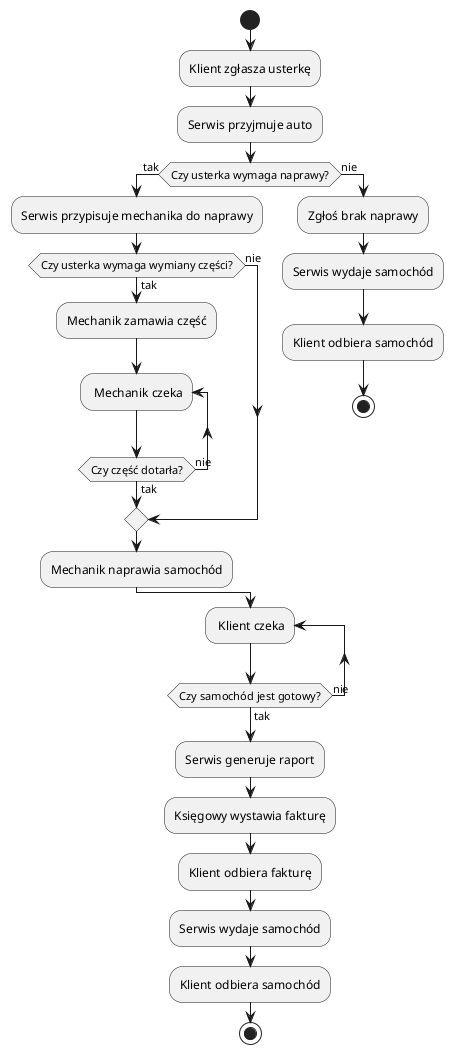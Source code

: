 @startuml "serwis_samochodowy_diagram_aktywnosci"

start

:Klient zgłasza usterkę;
:Serwis przyjmuje auto;
if (Czy usterka wymaga naprawy?) then (tak)
    :Serwis przypisuje mechanika do naprawy;
    if (Czy usterka wymaga wymiany części?) then (tak)
    :Mechanik zamawia część;
    repeat: Mechanik czeka
    repeat while (Czy część dotarła?) is (nie) not (tak)
    else (nie)
    endif
    :Mechanik naprawia samochód;
else (nie)
    :Zgłoś brak naprawy;
    :Serwis wydaje samochód;
    :Klient odbiera samochód;
    stop
endif
repeat: Klient czeka
repeat while (Czy samochód jest gotowy?) is (nie) not (tak)
:Serwis generuje raport;
:Księgowy wystawia fakturę;
:Klient odbiera fakturę;
:Serwis wydaje samochód;
:Klient odbiera samochód;
stop

@enduml